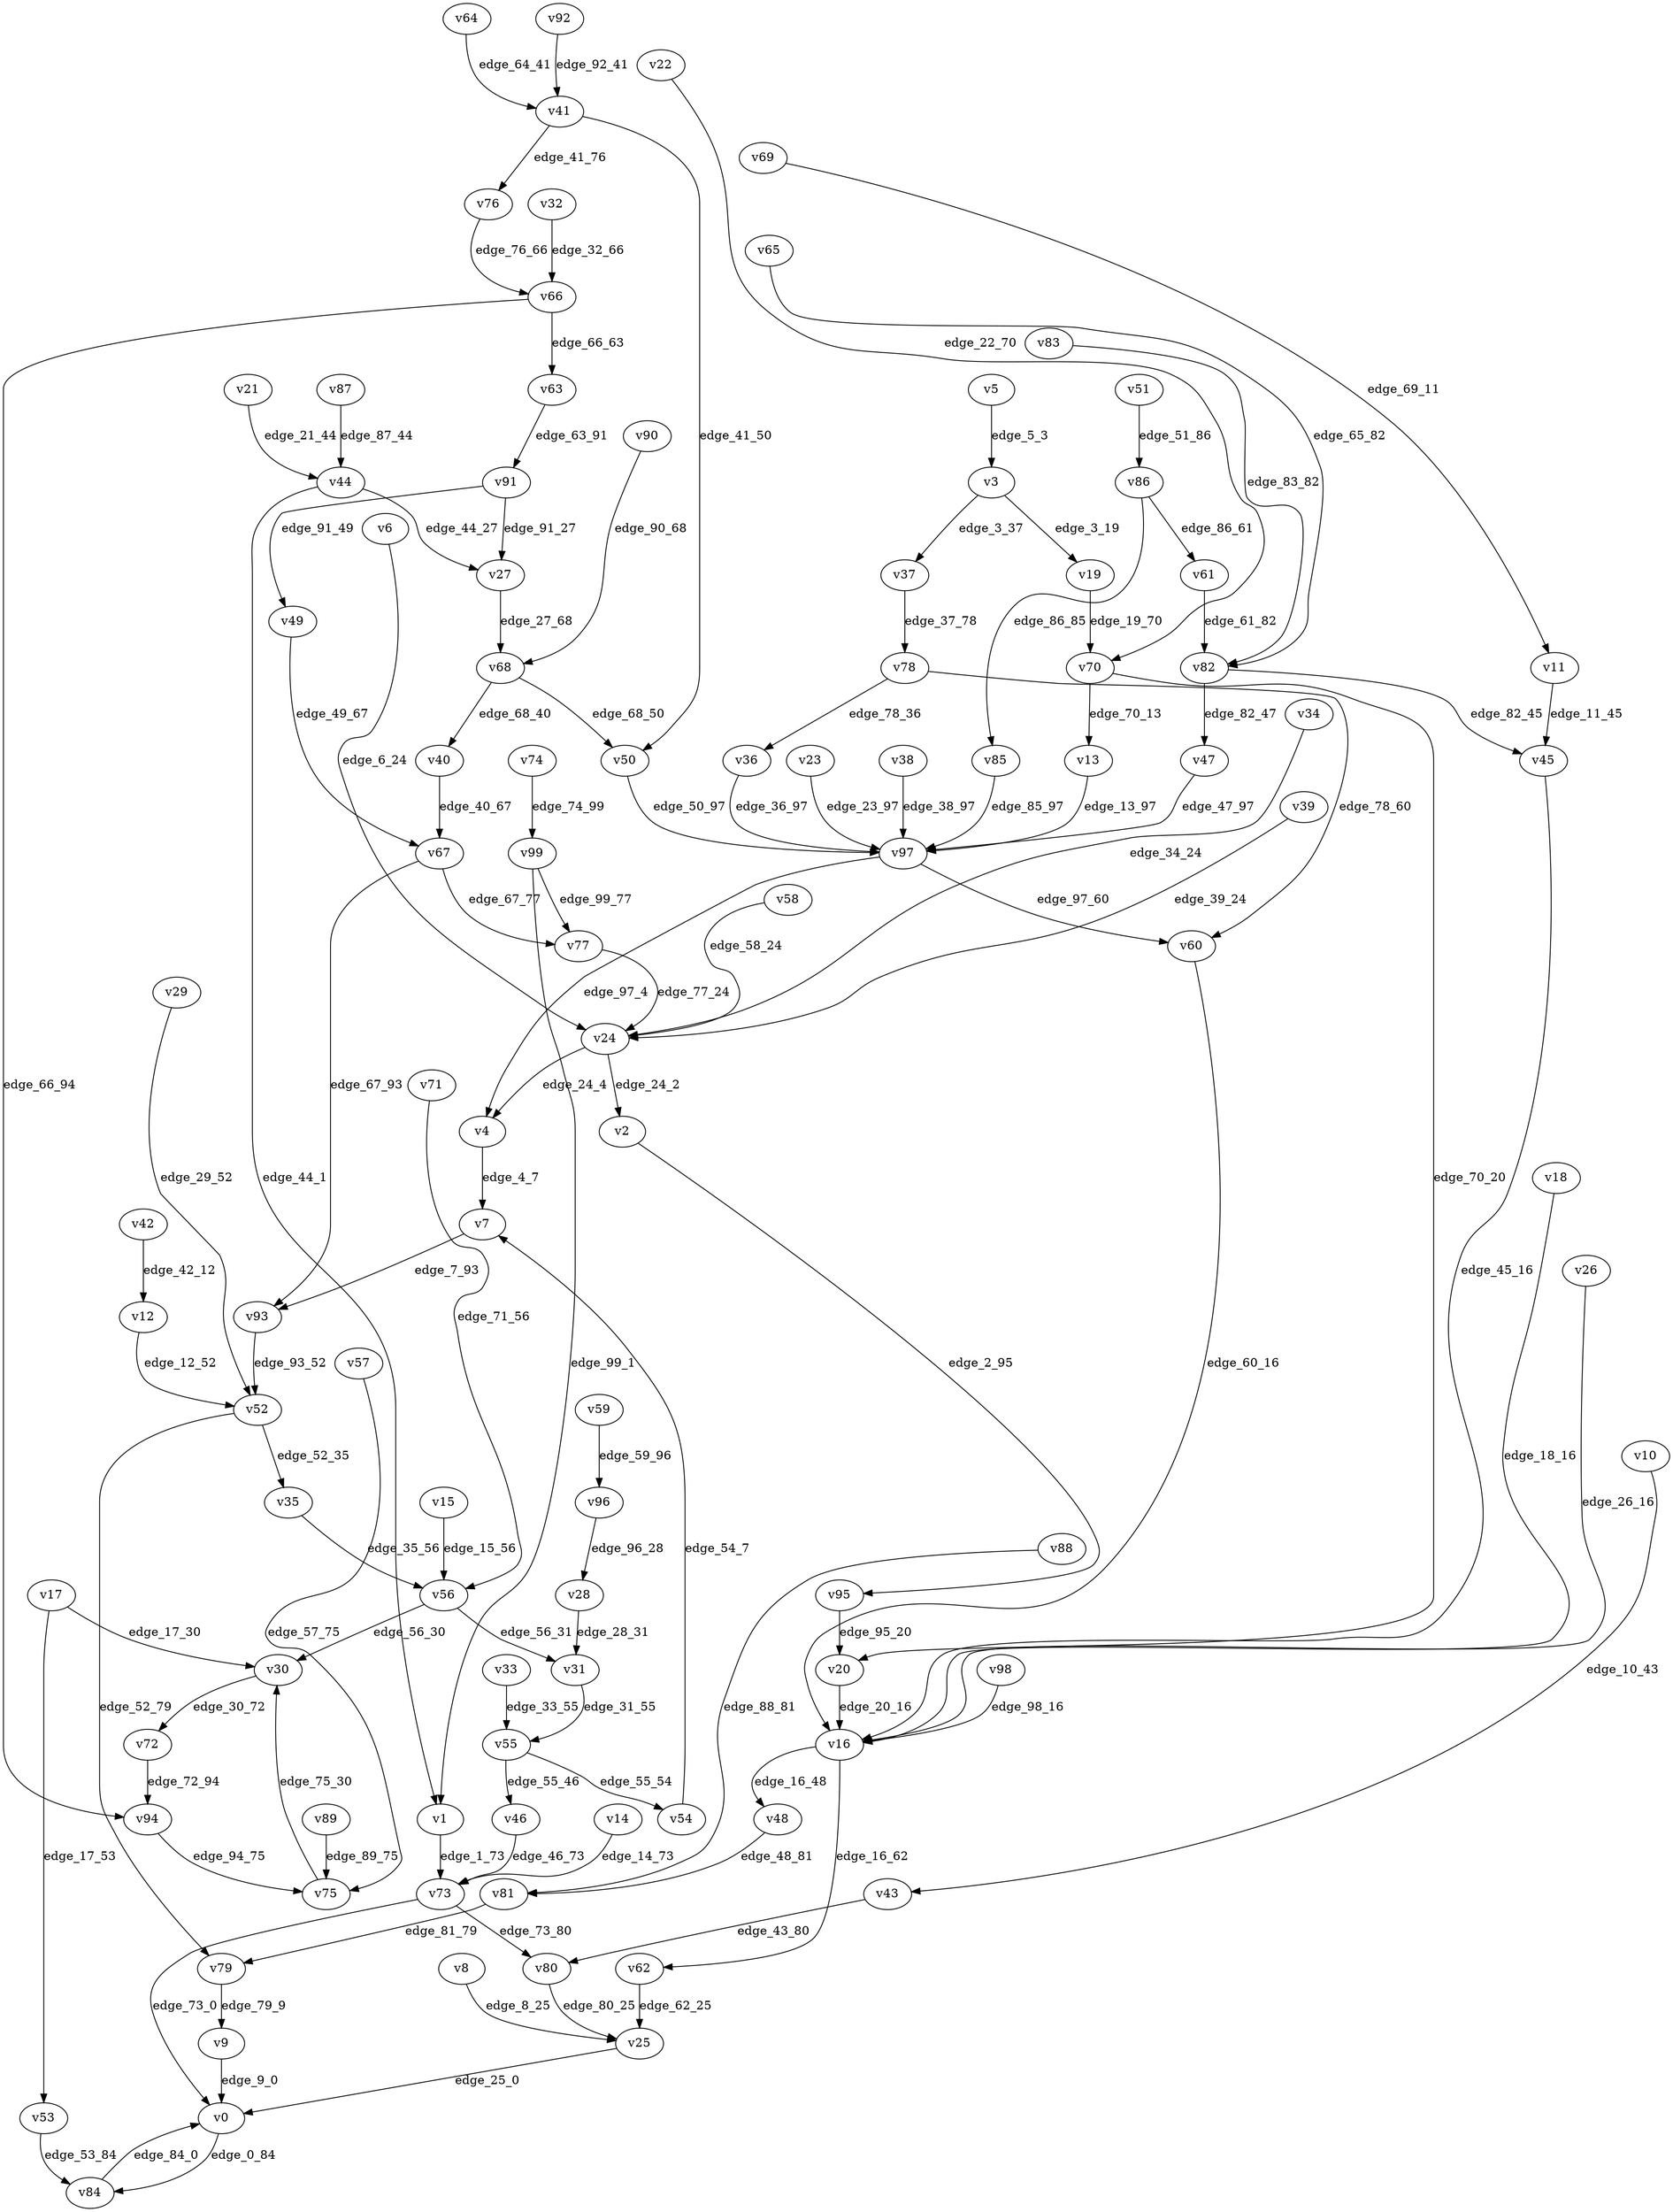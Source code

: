 digraph G {
    // Stochastic discounted game

    v0 [name="v0", player=0];
    v1 [name="v1", player=1];
    v2 [name="v2", player=0];
    v3 [name="v3", player=-1];
    v4 [name="v4", player=1];
    v5 [name="v5", player=0];
    v6 [name="v6", player=0];
    v7 [name="v7", player=-1];
    v8 [name="v8", player=0];
    v9 [name="v9", player=-1];
    v10 [name="v10", player=1];
    v11 [name="v11", player=-1];
    v12 [name="v12", player=0];
    v13 [name="v13", player=1];
    v14 [name="v14", player=1];
    v15 [name="v15", player=0];
    v16 [name="v16", player=-1];
    v17 [name="v17", player=-1];
    v18 [name="v18", player=1];
    v19 [name="v19", player=0];
    v20 [name="v20", player=0];
    v21 [name="v21", player=1];
    v22 [name="v22", player=0];
    v23 [name="v23", player=0];
    v24 [name="v24", player=-1];
    v25 [name="v25", player=-1];
    v26 [name="v26", player=1];
    v27 [name="v27", player=1];
    v28 [name="v28", player=-1];
    v29 [name="v29", player=1];
    v30 [name="v30", player=1];
    v31 [name="v31", player=0];
    v32 [name="v32", player=0];
    v33 [name="v33", player=1];
    v34 [name="v34", player=1];
    v35 [name="v35", player=0];
    v36 [name="v36", player=0];
    v37 [name="v37", player=1];
    v38 [name="v38", player=0];
    v39 [name="v39", player=0];
    v40 [name="v40", player=0];
    v41 [name="v41", player=-1];
    v42 [name="v42", player=-1];
    v43 [name="v43", player=-1];
    v44 [name="v44", player=-1];
    v45 [name="v45", player=0];
    v46 [name="v46", player=0];
    v47 [name="v47", player=1];
    v48 [name="v48", player=1];
    v49 [name="v49", player=1];
    v50 [name="v50", player=0];
    v51 [name="v51", player=0];
    v52 [name="v52", player=-1];
    v53 [name="v53", player=1];
    v54 [name="v54", player=0];
    v55 [name="v55", player=-1];
    v56 [name="v56", player=-1];
    v57 [name="v57", player=1];
    v58 [name="v58", player=1];
    v59 [name="v59", player=-1];
    v60 [name="v60", player=0];
    v61 [name="v61", player=1];
    v62 [name="v62", player=1];
    v63 [name="v63", player=0];
    v64 [name="v64", player=1];
    v65 [name="v65", player=0];
    v66 [name="v66", player=-1];
    v67 [name="v67", player=-1];
    v68 [name="v68", player=-1];
    v69 [name="v69", player=0];
    v70 [name="v70", player=-1];
    v71 [name="v71", player=1];
    v72 [name="v72", player=-1];
    v73 [name="v73", player=-1];
    v74 [name="v74", player=0];
    v75 [name="v75", player=-1];
    v76 [name="v76", player=1];
    v77 [name="v77", player=1];
    v78 [name="v78", player=-1];
    v79 [name="v79", player=1];
    v80 [name="v80", player=1];
    v81 [name="v81", player=-1];
    v82 [name="v82", player=-1];
    v83 [name="v83", player=1];
    v84 [name="v84", player=-1];
    v85 [name="v85", player=1];
    v86 [name="v86", player=-1];
    v87 [name="v87", player=0];
    v88 [name="v88", player=1];
    v89 [name="v89", player=1];
    v90 [name="v90", player=0];
    v91 [name="v91", player=-1];
    v92 [name="v92", player=0];
    v93 [name="v93", player=1];
    v94 [name="v94", player=0];
    v95 [name="v95", player=-1];
    v96 [name="v96", player=0];
    v97 [name="v97", player=-1];
    v98 [name="v98", player=1];
    v99 [name="v99", player=-1];

    v0 -> v84 [label="edge_0_84", weight=3.338042, discount=0.395993];
    v1 -> v73 [label="edge_1_73", weight=7.742586, discount=0.745829];
    v2 -> v95 [label="edge_2_95", weight=-8.162428, discount=0.140206];
    v3 -> v19 [label="edge_3_19", probability=0.516521];
    v3 -> v37 [label="edge_3_37", probability=0.483479];
    v4 -> v7 [label="edge_4_7", weight=4.885596, discount=0.871548];
    v5 -> v3 [label="edge_5_3", weight=1.368330, discount=0.655722];
    v6 -> v24 [label="edge_6_24", weight=-3.684801, discount=0.806695];
    v7 -> v93 [label="edge_7_93", probability=1.000000];
    v8 -> v25 [label="edge_8_25", weight=1.531813, discount=0.359798];
    v9 -> v0 [label="edge_9_0", probability=1.000000];
    v10 -> v43 [label="edge_10_43", weight=-5.097681, discount=0.477603];
    v11 -> v45 [label="edge_11_45", probability=1.000000];
    v12 -> v52 [label="edge_12_52", weight=2.127293, discount=0.237468];
    v13 -> v97 [label="edge_13_97", weight=5.258397, discount=0.724103];
    v14 -> v73 [label="edge_14_73", weight=3.194948, discount=0.868903];
    v15 -> v56 [label="edge_15_56", weight=8.675067, discount=0.406255];
    v16 -> v62 [label="edge_16_62", probability=0.618011];
    v16 -> v48 [label="edge_16_48", probability=0.381989];
    v17 -> v53 [label="edge_17_53", probability=0.449278];
    v17 -> v30 [label="edge_17_30", probability=0.550722];
    v18 -> v16 [label="edge_18_16", weight=-6.808777, discount=0.669123];
    v19 -> v70 [label="edge_19_70", weight=8.117521, discount=0.411541];
    v20 -> v16 [label="edge_20_16", weight=8.439788, discount=0.496618];
    v21 -> v44 [label="edge_21_44", weight=1.544018, discount=0.669814];
    v22 -> v70 [label="edge_22_70", weight=-0.399264, discount=0.879200];
    v23 -> v97 [label="edge_23_97", weight=8.901174, discount=0.139250];
    v24 -> v4 [label="edge_24_4", probability=0.491414];
    v24 -> v2 [label="edge_24_2", probability=0.508586];
    v25 -> v0 [label="edge_25_0", probability=1.000000];
    v26 -> v16 [label="edge_26_16", weight=-9.921400, discount=0.114187];
    v27 -> v68 [label="edge_27_68", weight=9.213455, discount=0.531795];
    v28 -> v31 [label="edge_28_31", probability=1.000000];
    v29 -> v52 [label="edge_29_52", weight=-6.454249, discount=0.628385];
    v30 -> v72 [label="edge_30_72", weight=-0.767347, discount=0.178397];
    v31 -> v55 [label="edge_31_55", weight=-0.716179, discount=0.654695];
    v32 -> v66 [label="edge_32_66", weight=8.466571, discount=0.472431];
    v33 -> v55 [label="edge_33_55", weight=8.175966, discount=0.547941];
    v34 -> v24 [label="edge_34_24", weight=-8.550624, discount=0.596358];
    v35 -> v56 [label="edge_35_56", weight=6.552434, discount=0.189886];
    v36 -> v97 [label="edge_36_97", weight=-2.106962, discount=0.677149];
    v37 -> v78 [label="edge_37_78", weight=2.774685, discount=0.223638];
    v38 -> v97 [label="edge_38_97", weight=6.232629, discount=0.306351];
    v39 -> v24 [label="edge_39_24", weight=-9.527125, discount=0.763848];
    v40 -> v67 [label="edge_40_67", weight=7.041882, discount=0.819649];
    v41 -> v76 [label="edge_41_76", probability=0.522896];
    v41 -> v50 [label="edge_41_50", probability=0.477104];
    v42 -> v12 [label="edge_42_12", probability=1.000000];
    v43 -> v80 [label="edge_43_80", probability=1.000000];
    v44 -> v27 [label="edge_44_27", probability=0.453418];
    v44 -> v1 [label="edge_44_1", probability=0.546582];
    v45 -> v16 [label="edge_45_16", weight=-2.486913, discount=0.293112];
    v46 -> v73 [label="edge_46_73", weight=1.464552, discount=0.815146];
    v47 -> v97 [label="edge_47_97", weight=-2.292151, discount=0.163761];
    v48 -> v81 [label="edge_48_81", weight=-3.666573, discount=0.227085];
    v49 -> v67 [label="edge_49_67", weight=1.643079, discount=0.258400];
    v50 -> v97 [label="edge_50_97", weight=2.647565, discount=0.676505];
    v51 -> v86 [label="edge_51_86", weight=1.206812, discount=0.539020];
    v52 -> v79 [label="edge_52_79", probability=0.448111];
    v52 -> v35 [label="edge_52_35", probability=0.551889];
    v53 -> v84 [label="edge_53_84", weight=4.490747, discount=0.794982];
    v54 -> v7 [label="edge_54_7", weight=1.070416, discount=0.869586];
    v55 -> v46 [label="edge_55_46", probability=0.414364];
    v55 -> v54 [label="edge_55_54", probability=0.585636];
    v56 -> v31 [label="edge_56_31", probability=0.322471];
    v56 -> v30 [label="edge_56_30", probability=0.677529];
    v57 -> v75 [label="edge_57_75", weight=-8.029186, discount=0.226418];
    v58 -> v24 [label="edge_58_24", weight=-3.323248, discount=0.731634];
    v59 -> v96 [label="edge_59_96", probability=1.000000];
    v60 -> v16 [label="edge_60_16", weight=0.639958, discount=0.269918];
    v61 -> v82 [label="edge_61_82", weight=4.121863, discount=0.465379];
    v62 -> v25 [label="edge_62_25", weight=6.580884, discount=0.380192];
    v63 -> v91 [label="edge_63_91", weight=-0.133359, discount=0.119178];
    v64 -> v41 [label="edge_64_41", weight=3.067901, discount=0.213241];
    v65 -> v82 [label="edge_65_82", weight=-0.324959, discount=0.574718];
    v66 -> v94 [label="edge_66_94", probability=0.537410];
    v66 -> v63 [label="edge_66_63", probability=0.462590];
    v67 -> v77 [label="edge_67_77", probability=0.652111];
    v67 -> v93 [label="edge_67_93", probability=0.347889];
    v68 -> v40 [label="edge_68_40", probability=0.314628];
    v68 -> v50 [label="edge_68_50", probability=0.685372];
    v69 -> v11 [label="edge_69_11", weight=-4.848226, discount=0.257423];
    v70 -> v13 [label="edge_70_13", probability=0.691815];
    v70 -> v20 [label="edge_70_20", probability=0.308185];
    v71 -> v56 [label="edge_71_56", weight=-7.990850, discount=0.873858];
    v72 -> v94 [label="edge_72_94", probability=1.000000];
    v73 -> v80 [label="edge_73_80", probability=0.430455];
    v73 -> v0 [label="edge_73_0", probability=0.569545];
    v74 -> v99 [label="edge_74_99", weight=5.643406, discount=0.464940];
    v75 -> v30 [label="edge_75_30", probability=1.000000];
    v76 -> v66 [label="edge_76_66", weight=-6.431002, discount=0.686978];
    v77 -> v24 [label="edge_77_24", weight=-0.190112, discount=0.744443];
    v78 -> v60 [label="edge_78_60", probability=0.638471];
    v78 -> v36 [label="edge_78_36", probability=0.361529];
    v79 -> v9 [label="edge_79_9", weight=3.089302, discount=0.680707];
    v80 -> v25 [label="edge_80_25", weight=1.587205, discount=0.562137];
    v81 -> v79 [label="edge_81_79", probability=1.000000];
    v82 -> v47 [label="edge_82_47", probability=0.476865];
    v82 -> v45 [label="edge_82_45", probability=0.523135];
    v83 -> v82 [label="edge_83_82", weight=-6.413936, discount=0.366613];
    v84 -> v0 [label="edge_84_0", probability=1.000000];
    v85 -> v97 [label="edge_85_97", weight=4.471067, discount=0.814684];
    v86 -> v85 [label="edge_86_85", probability=0.510485];
    v86 -> v61 [label="edge_86_61", probability=0.489515];
    v87 -> v44 [label="edge_87_44", weight=9.172133, discount=0.838079];
    v88 -> v81 [label="edge_88_81", weight=-4.015644, discount=0.267929];
    v89 -> v75 [label="edge_89_75", weight=5.597718, discount=0.144944];
    v90 -> v68 [label="edge_90_68", weight=-4.789348, discount=0.251701];
    v91 -> v27 [label="edge_91_27", probability=0.307391];
    v91 -> v49 [label="edge_91_49", probability=0.692609];
    v92 -> v41 [label="edge_92_41", weight=7.599380, discount=0.452091];
    v93 -> v52 [label="edge_93_52", weight=3.227214, discount=0.309071];
    v94 -> v75 [label="edge_94_75", weight=-5.005783, discount=0.237830];
    v95 -> v20 [label="edge_95_20", probability=1.000000];
    v96 -> v28 [label="edge_96_28", weight=-7.111927, discount=0.602402];
    v97 -> v60 [label="edge_97_60", probability=0.406981];
    v97 -> v4 [label="edge_97_4", probability=0.593019];
    v98 -> v16 [label="edge_98_16", weight=6.057442, discount=0.135491];
    v99 -> v1 [label="edge_99_1", probability=0.436391];
    v99 -> v77 [label="edge_99_77", probability=0.563609];
}